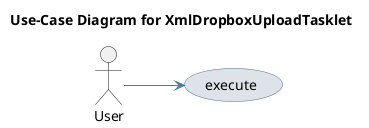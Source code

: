 @startuml
skinparam usecase {
 BackgroundColor #DEE3E9 
 BorderColor #4D7A97 
 ArrowColor #4D7A97 
}
left to right direction
title Use-Case Diagram for XmlDropboxUploadTasklet

actor User
usecase "execute" as UC_execute
User --> UC_execute
@enduml